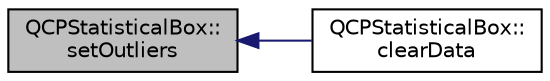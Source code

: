 digraph "QCPStatisticalBox::setOutliers"
{
  edge [fontname="Helvetica",fontsize="10",labelfontname="Helvetica",labelfontsize="10"];
  node [fontname="Helvetica",fontsize="10",shape=record];
  rankdir="LR";
  Node1 [label="QCPStatisticalBox::\lsetOutliers",height=0.2,width=0.4,color="black", fillcolor="grey75", style="filled", fontcolor="black"];
  Node1 -> Node2 [dir="back",color="midnightblue",fontsize="10",style="solid",fontname="Helvetica"];
  Node2 [label="QCPStatisticalBox::\lclearData",height=0.2,width=0.4,color="black", fillcolor="white", style="filled",URL="$class_q_c_p_statistical_box.html#a19112994449df0c20287858436cc68e3"];
}
